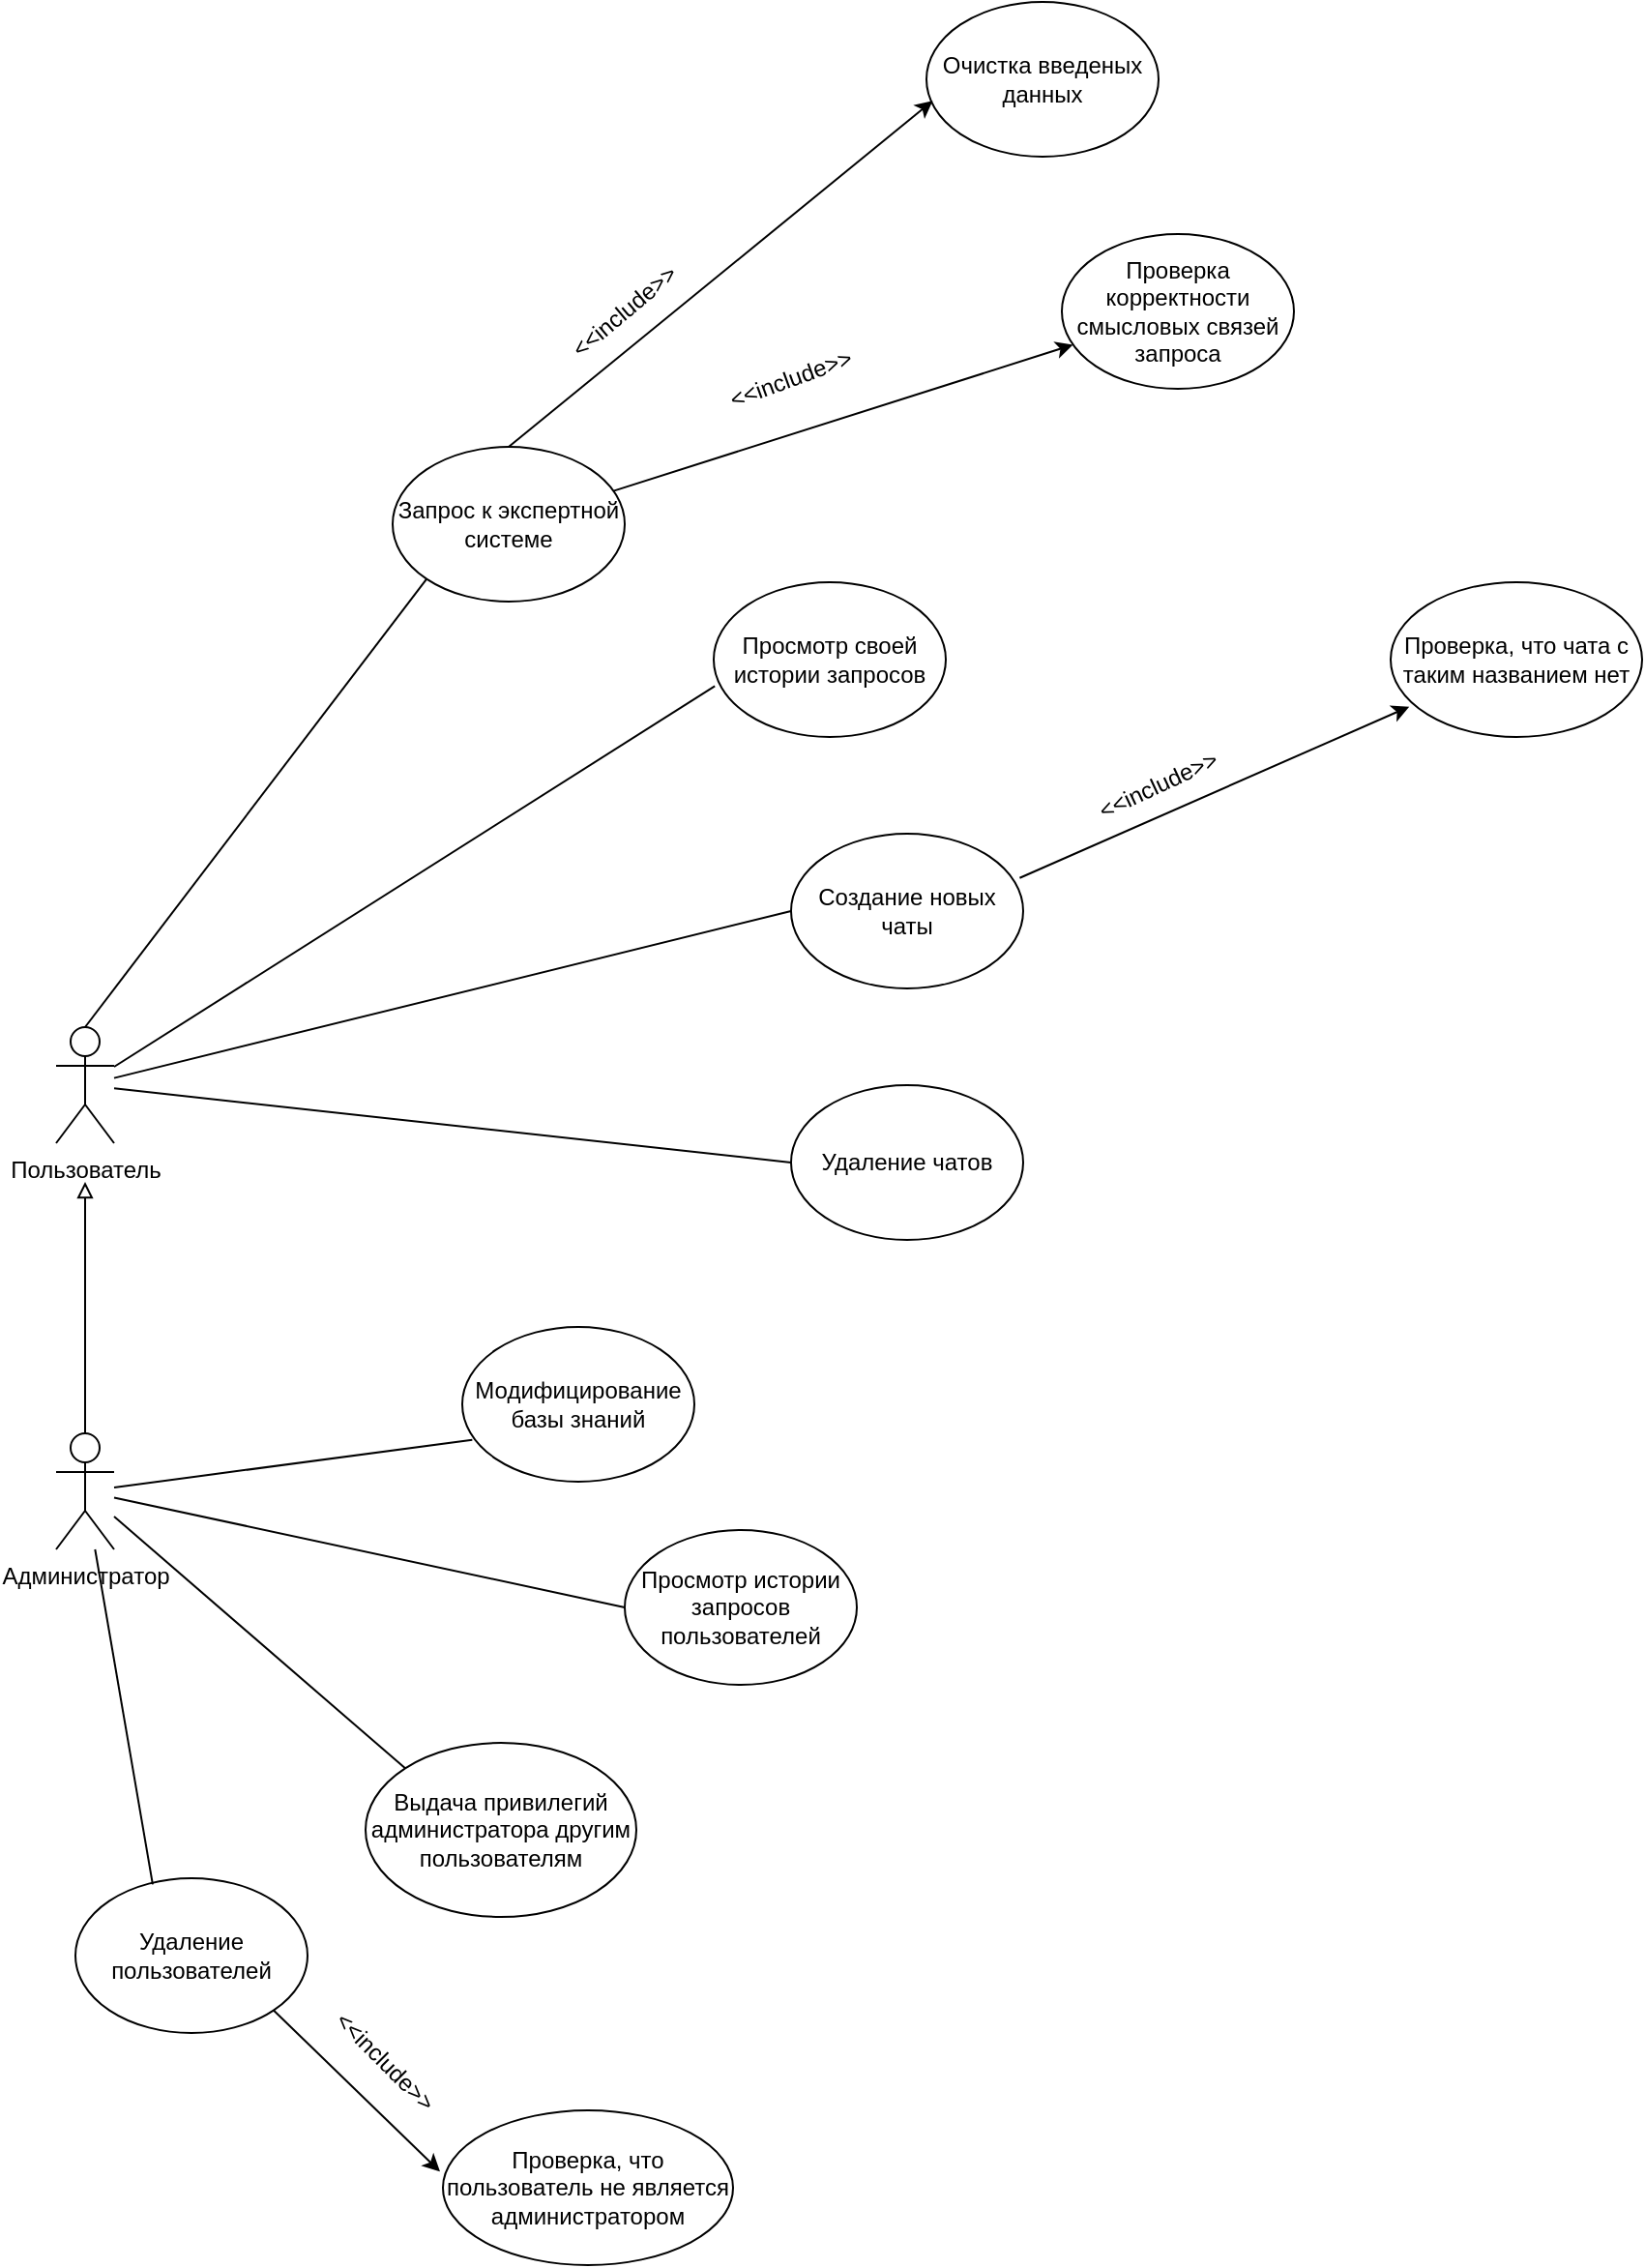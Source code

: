<mxfile version="26.1.1">
  <diagram name="Страница — 1" id="J5WZ8qXao1ZJkBVg7_6f">
    <mxGraphModel dx="1509" dy="2048" grid="1" gridSize="10" guides="1" tooltips="1" connect="1" arrows="1" fold="1" page="1" pageScale="1" pageWidth="827" pageHeight="1169" math="0" shadow="0">
      <root>
        <mxCell id="0" />
        <mxCell id="1" parent="0" />
        <mxCell id="6FhIKOZWXNV_ax2WuFwc-2" value="Пользователь" style="shape=umlActor;verticalLabelPosition=bottom;verticalAlign=top;html=1;outlineConnect=0;" vertex="1" parent="1">
          <mxGeometry x="120" y="430" width="30" height="60" as="geometry" />
        </mxCell>
        <mxCell id="6FhIKOZWXNV_ax2WuFwc-7" style="edgeStyle=orthogonalEdgeStyle;rounded=0;orthogonalLoop=1;jettySize=auto;html=1;endArrow=block;endFill=0;" edge="1" parent="1" source="6FhIKOZWXNV_ax2WuFwc-5">
          <mxGeometry relative="1" as="geometry">
            <mxPoint x="135" y="510" as="targetPoint" />
          </mxGeometry>
        </mxCell>
        <mxCell id="6FhIKOZWXNV_ax2WuFwc-5" value="Администратор" style="shape=umlActor;verticalLabelPosition=bottom;verticalAlign=top;html=1;outlineConnect=0;" vertex="1" parent="1">
          <mxGeometry x="120" y="640" width="30" height="60" as="geometry" />
        </mxCell>
        <mxCell id="6FhIKOZWXNV_ax2WuFwc-8" value="Запрос к экспертной системе" style="ellipse;whiteSpace=wrap;html=1;" vertex="1" parent="1">
          <mxGeometry x="294" y="130" width="120" height="80" as="geometry" />
        </mxCell>
        <mxCell id="6FhIKOZWXNV_ax2WuFwc-11" value="" style="endArrow=none;html=1;rounded=0;entryX=0;entryY=1;entryDx=0;entryDy=0;exitX=0.5;exitY=0;exitDx=0;exitDy=0;exitPerimeter=0;" edge="1" parent="1" source="6FhIKOZWXNV_ax2WuFwc-2" target="6FhIKOZWXNV_ax2WuFwc-8">
          <mxGeometry width="50" height="50" relative="1" as="geometry">
            <mxPoint x="140" y="430" as="sourcePoint" />
            <mxPoint x="190" y="380" as="targetPoint" />
          </mxGeometry>
        </mxCell>
        <mxCell id="6FhIKOZWXNV_ax2WuFwc-12" value="Просмотр своей истории запросов" style="ellipse;whiteSpace=wrap;html=1;" vertex="1" parent="1">
          <mxGeometry x="460" y="200" width="120" height="80" as="geometry" />
        </mxCell>
        <mxCell id="6FhIKOZWXNV_ax2WuFwc-13" value="" style="endArrow=none;html=1;rounded=0;entryX=0.005;entryY=0.671;entryDx=0;entryDy=0;entryPerimeter=0;" edge="1" parent="1" source="6FhIKOZWXNV_ax2WuFwc-2" target="6FhIKOZWXNV_ax2WuFwc-12">
          <mxGeometry width="50" height="50" relative="1" as="geometry">
            <mxPoint x="220" y="410" as="sourcePoint" />
            <mxPoint x="270" y="360" as="targetPoint" />
          </mxGeometry>
        </mxCell>
        <mxCell id="6FhIKOZWXNV_ax2WuFwc-14" value="Создание новых чаты" style="ellipse;whiteSpace=wrap;html=1;" vertex="1" parent="1">
          <mxGeometry x="500" y="330" width="120" height="80" as="geometry" />
        </mxCell>
        <mxCell id="6FhIKOZWXNV_ax2WuFwc-15" value="" style="endArrow=none;html=1;rounded=0;entryX=0;entryY=0.5;entryDx=0;entryDy=0;" edge="1" parent="1" source="6FhIKOZWXNV_ax2WuFwc-2" target="6FhIKOZWXNV_ax2WuFwc-14">
          <mxGeometry width="50" height="50" relative="1" as="geometry">
            <mxPoint x="160" y="470" as="sourcePoint" />
            <mxPoint x="270" y="360" as="targetPoint" />
          </mxGeometry>
        </mxCell>
        <mxCell id="6FhIKOZWXNV_ax2WuFwc-16" value="Удаление чатов" style="ellipse;whiteSpace=wrap;html=1;" vertex="1" parent="1">
          <mxGeometry x="500" y="460" width="120" height="80" as="geometry" />
        </mxCell>
        <mxCell id="6FhIKOZWXNV_ax2WuFwc-17" value="" style="endArrow=none;html=1;rounded=0;entryX=0;entryY=0.5;entryDx=0;entryDy=0;" edge="1" parent="1" source="6FhIKOZWXNV_ax2WuFwc-2" target="6FhIKOZWXNV_ax2WuFwc-16">
          <mxGeometry width="50" height="50" relative="1" as="geometry">
            <mxPoint x="140" y="460" as="sourcePoint" />
            <mxPoint x="270" y="360" as="targetPoint" />
          </mxGeometry>
        </mxCell>
        <mxCell id="6FhIKOZWXNV_ax2WuFwc-18" value="Проверка корректности смысловых связей запроса" style="ellipse;whiteSpace=wrap;html=1;" vertex="1" parent="1">
          <mxGeometry x="640" y="20" width="120" height="80" as="geometry" />
        </mxCell>
        <mxCell id="6FhIKOZWXNV_ax2WuFwc-19" value="Модифицирование базы знаний" style="ellipse;whiteSpace=wrap;html=1;" vertex="1" parent="1">
          <mxGeometry x="330" y="585" width="120" height="80" as="geometry" />
        </mxCell>
        <mxCell id="6FhIKOZWXNV_ax2WuFwc-20" value="Просмотр истории запросов пользователей" style="ellipse;whiteSpace=wrap;html=1;" vertex="1" parent="1">
          <mxGeometry x="414" y="690" width="120" height="80" as="geometry" />
        </mxCell>
        <mxCell id="6FhIKOZWXNV_ax2WuFwc-21" value="Выдача привилегий администратора другим пользователям" style="ellipse;whiteSpace=wrap;html=1;" vertex="1" parent="1">
          <mxGeometry x="280" y="800" width="140" height="90" as="geometry" />
        </mxCell>
        <mxCell id="6FhIKOZWXNV_ax2WuFwc-22" value="Удаление пользователей" style="ellipse;whiteSpace=wrap;html=1;" vertex="1" parent="1">
          <mxGeometry x="130" y="870" width="120" height="80" as="geometry" />
        </mxCell>
        <mxCell id="6FhIKOZWXNV_ax2WuFwc-23" value="" style="endArrow=none;html=1;rounded=0;entryX=0.043;entryY=0.729;entryDx=0;entryDy=0;entryPerimeter=0;" edge="1" parent="1" source="6FhIKOZWXNV_ax2WuFwc-5" target="6FhIKOZWXNV_ax2WuFwc-19">
          <mxGeometry width="50" height="50" relative="1" as="geometry">
            <mxPoint x="160" y="700" as="sourcePoint" />
            <mxPoint x="210" y="650" as="targetPoint" />
          </mxGeometry>
        </mxCell>
        <mxCell id="6FhIKOZWXNV_ax2WuFwc-24" value="" style="endArrow=none;html=1;rounded=0;entryX=0;entryY=0.5;entryDx=0;entryDy=0;" edge="1" parent="1" source="6FhIKOZWXNV_ax2WuFwc-5" target="6FhIKOZWXNV_ax2WuFwc-20">
          <mxGeometry width="50" height="50" relative="1" as="geometry">
            <mxPoint x="410" y="720" as="sourcePoint" />
            <mxPoint x="460" y="670" as="targetPoint" />
          </mxGeometry>
        </mxCell>
        <mxCell id="6FhIKOZWXNV_ax2WuFwc-25" value="" style="endArrow=none;html=1;rounded=0;entryX=0;entryY=0;entryDx=0;entryDy=0;" edge="1" parent="1" source="6FhIKOZWXNV_ax2WuFwc-5" target="6FhIKOZWXNV_ax2WuFwc-21">
          <mxGeometry width="50" height="50" relative="1" as="geometry">
            <mxPoint x="160" y="683" as="sourcePoint" />
            <mxPoint x="424" y="740" as="targetPoint" />
          </mxGeometry>
        </mxCell>
        <mxCell id="6FhIKOZWXNV_ax2WuFwc-26" value="" style="endArrow=none;html=1;rounded=0;entryX=0.333;entryY=0.04;entryDx=0;entryDy=0;entryPerimeter=0;" edge="1" parent="1" source="6FhIKOZWXNV_ax2WuFwc-5" target="6FhIKOZWXNV_ax2WuFwc-22">
          <mxGeometry width="50" height="50" relative="1" as="geometry">
            <mxPoint x="102" y="751" as="sourcePoint" />
            <mxPoint x="250" y="880" as="targetPoint" />
          </mxGeometry>
        </mxCell>
        <mxCell id="6FhIKOZWXNV_ax2WuFwc-28" value="" style="endArrow=classic;html=1;rounded=0;" edge="1" parent="1" source="6FhIKOZWXNV_ax2WuFwc-8" target="6FhIKOZWXNV_ax2WuFwc-18">
          <mxGeometry width="50" height="50" relative="1" as="geometry">
            <mxPoint x="410" y="90" as="sourcePoint" />
            <mxPoint x="460" y="40" as="targetPoint" />
          </mxGeometry>
        </mxCell>
        <mxCell id="6FhIKOZWXNV_ax2WuFwc-30" value="&amp;lt;&amp;lt;include&amp;gt;&amp;gt;" style="text;html=1;align=center;verticalAlign=middle;whiteSpace=wrap;rounded=0;rotation=-20;" vertex="1" parent="1">
          <mxGeometry x="470" y="80" width="60" height="30" as="geometry" />
        </mxCell>
        <mxCell id="6FhIKOZWXNV_ax2WuFwc-31" value="Проверка, что чата с таким названием нет" style="ellipse;whiteSpace=wrap;html=1;" vertex="1" parent="1">
          <mxGeometry x="810" y="200" width="130" height="80" as="geometry" />
        </mxCell>
        <mxCell id="6FhIKOZWXNV_ax2WuFwc-32" value="" style="endArrow=classic;html=1;rounded=0;entryX=0.074;entryY=0.804;entryDx=0;entryDy=0;entryPerimeter=0;exitX=0.985;exitY=0.286;exitDx=0;exitDy=0;exitPerimeter=0;" edge="1" parent="1" source="6FhIKOZWXNV_ax2WuFwc-14" target="6FhIKOZWXNV_ax2WuFwc-31">
          <mxGeometry width="50" height="50" relative="1" as="geometry">
            <mxPoint x="610" y="368" as="sourcePoint" />
            <mxPoint x="752" y="250" as="targetPoint" />
          </mxGeometry>
        </mxCell>
        <mxCell id="6FhIKOZWXNV_ax2WuFwc-33" value="&amp;lt;&amp;lt;include&amp;gt;&amp;gt;" style="text;html=1;align=center;verticalAlign=middle;whiteSpace=wrap;rounded=0;rotation=-25;" vertex="1" parent="1">
          <mxGeometry x="660" y="290" width="60" height="30" as="geometry" />
        </mxCell>
        <mxCell id="6FhIKOZWXNV_ax2WuFwc-34" value="Проверка, что пользователь не является администратором" style="ellipse;whiteSpace=wrap;html=1;" vertex="1" parent="1">
          <mxGeometry x="320" y="990" width="150" height="80" as="geometry" />
        </mxCell>
        <mxCell id="6FhIKOZWXNV_ax2WuFwc-35" value="" style="endArrow=classic;html=1;rounded=0;entryX=-0.01;entryY=0.396;entryDx=0;entryDy=0;entryPerimeter=0;exitX=1;exitY=1;exitDx=0;exitDy=0;" edge="1" parent="1" source="6FhIKOZWXNV_ax2WuFwc-22" target="6FhIKOZWXNV_ax2WuFwc-34">
          <mxGeometry width="50" height="50" relative="1" as="geometry">
            <mxPoint x="239" y="959" as="sourcePoint" />
            <mxPoint x="440" y="870" as="targetPoint" />
          </mxGeometry>
        </mxCell>
        <mxCell id="6FhIKOZWXNV_ax2WuFwc-36" value="&amp;lt;&amp;lt;include&amp;gt;&amp;gt;" style="text;html=1;align=center;verticalAlign=middle;whiteSpace=wrap;rounded=0;rotation=45;" vertex="1" parent="1">
          <mxGeometry x="260" y="950" width="60" height="30" as="geometry" />
        </mxCell>
        <mxCell id="6FhIKOZWXNV_ax2WuFwc-37" value="Очистка введеных данных" style="ellipse;whiteSpace=wrap;html=1;" vertex="1" parent="1">
          <mxGeometry x="570" y="-100" width="120" height="80" as="geometry" />
        </mxCell>
        <mxCell id="6FhIKOZWXNV_ax2WuFwc-38" value="" style="endArrow=classic;html=1;rounded=0;exitX=0.5;exitY=0;exitDx=0;exitDy=0;entryX=0.027;entryY=0.639;entryDx=0;entryDy=0;entryPerimeter=0;" edge="1" parent="1" source="6FhIKOZWXNV_ax2WuFwc-8" target="6FhIKOZWXNV_ax2WuFwc-37">
          <mxGeometry width="50" height="50" relative="1" as="geometry">
            <mxPoint x="402" y="149" as="sourcePoint" />
            <mxPoint x="540" y="-10" as="targetPoint" />
          </mxGeometry>
        </mxCell>
        <mxCell id="6FhIKOZWXNV_ax2WuFwc-39" value="&amp;lt;&amp;lt;include&amp;gt;&amp;gt;" style="text;html=1;align=center;verticalAlign=middle;whiteSpace=wrap;rounded=0;rotation=-40;" vertex="1" parent="1">
          <mxGeometry x="384" y="45" width="60" height="30" as="geometry" />
        </mxCell>
      </root>
    </mxGraphModel>
  </diagram>
</mxfile>
